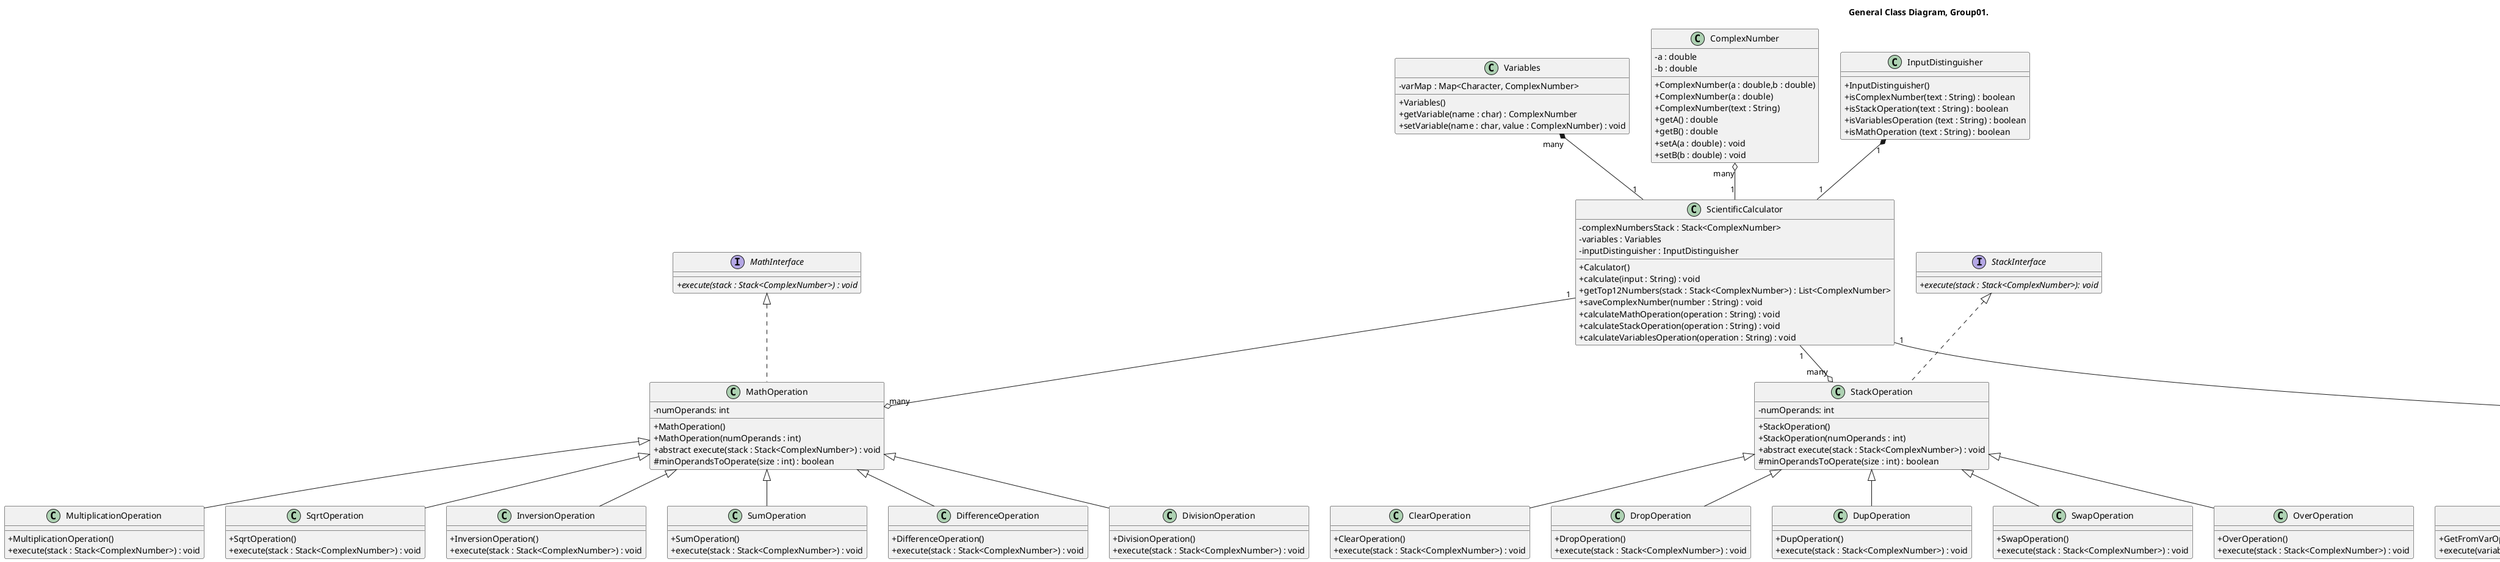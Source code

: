@startuml General_ClassDiagram_Group01.


title General Class Diagram, Group01.

skinparam ClassAttributeIconSize 0

interface MathInterface{
	+ {abstract} execute(stack : Stack<ComplexNumber>) : void
}

abstract class MathOperation{
	- numOperands: int
	+ MathOperation()	
	+ MathOperation(numOperands : int)
	+ abstract execute(stack : Stack<ComplexNumber>) : void
	# minOperandsToOperate(size : int) : boolean
}

class SumOperation{
	+ SumOperation()
	+ execute(stack : Stack<ComplexNumber>) : void
}

class DifferenceOperation{
	+ DifferenceOperation()
	+ execute(stack : Stack<ComplexNumber>) : void
}

class DivisionOperation{
	+ DivisionOperation()
	+ execute(stack : Stack<ComplexNumber>) : void
}

class MultiplicationOperation{
	+ MultiplicationOperation()
	+ execute(stack : Stack<ComplexNumber>) : void
}

class SqrtOperation{
	+ SqrtOperation()
	+ execute(stack : Stack<ComplexNumber>) : void
}

class InversionOperation{
	+ InversionOperation()
	+ execute(stack : Stack<ComplexNumber>) : void
}

interface StackInterface{
	+ {abstract} execute(stack : Stack<ComplexNumber>): void
}

abstract class StackOperation{
	- numOperands: int
	+ StackOperation()	
	+ StackOperation(numOperands : int)
	+ abstract execute(stack : Stack<ComplexNumber>) : void
	# minOperandsToOperate(size : int) : boolean
}

class ClearOperation{
        + ClearOperation()
        + execute(stack : Stack<ComplexNumber>) : void
}

class DropOperation{
        + DropOperation()
        + execute(stack : Stack<ComplexNumber>) : void
}

class DupOperation{
        + DupOperation()
        + execute(stack : Stack<ComplexNumber>) : void
}

class SwapOperation{
        + SwapOperation()
        + execute(stack : Stack<ComplexNumber>) : void
}

class OverOperation{
        + OverOperation()
        + execute(stack : Stack<ComplexNumber>) : void
}

interface VariablesInterface{
	+ {abstract} execute(variables : Variables, stack : Stack<ComplexNumber>, name : char): void
}

abstract class VariablesOperation{
	- numOperands: int
	+ VariablesOperation()	
	+ VariablesOperation(numOperands : int)
	+ abstract execute(variables : Variables, stack : Stack<ComplexNumber>, name : char) : void
	# minOperandsToOperate(size : int) : boolean
}

class SaveIntoVarOperation{
        + SaveIntoVarOperation()
        + execute(variables : Variables, stack : Stack<ComplexNumber>, name : char) : void
}

class GetFromVarOperation{
        + GetFromVarOperation()
        + execute(variables : Variables, stack : Stack<ComplexNumber>, name : char) : void
}

class MinusVarOperation{
        + MinusVarOperation()
        + execute(variables : Variables, stack : Stack<ComplexNumber>, name : char) : void
}

class PlusVarOperation{
        + PlusVarOperation()
        + execute(variables : Variables, stack : Stack<ComplexNumber>, name : char) : void
}

class Variables{
    - varMap : Map<Character, ComplexNumber>
    + Variables()
    + getVariable(name : char) : ComplexNumber
    + setVariable(name : char, value : ComplexNumber) : void
}

class ComplexNumber{
    - a : double
    - b : double
    + ComplexNumber(a : double,b : double)
    + ComplexNumber(a : double)
    + ComplexNumber(text : String)
    + getA() : double
    + getB() : double 
    + setA(a : double) : void
    + setB(b : double) : void
}

class InputDistinguisher{
    + InputDistinguisher()
    + isComplexNumber(text : String) : boolean
    + isStackOperation(text : String) : boolean
    + isVariablesOperation (text : String) : boolean
    + isMathOperation (text : String) : boolean
}

class Exception{
    + Exception()
    + Exception(msg : String)
}

class MathErrorException{
    + MathErrorException()
    + MathErrorException(msg : String)
}
class StackErrorException{
    + StackErrorException()
    + StackErrorException(msg : String)
}
class SyntaxErrorException{
    + SyntaxErrorException()
    + SyntaxErrorException(msg : String)
}

class ScientificCalculator{
    - complexNumbersStack : Stack<ComplexNumber>
    - variables : Variables
    - inputDistinguisher : InputDistinguisher
    + Calculator()
    + calculate(input : String) : void 
    + getTop12Numbers(stack : Stack<ComplexNumber>) : List<ComplexNumber>
    + saveComplexNumber(number : String) : void
    + calculateMathOperation(operation : String) : void
    + calculateStackOperation(operation : String) : void
    + calculateVariablesOperation(operation : String) : void
}

ComplexNumber "many" o-- "1" ScientificCalculator
Variables "many" *-- "1" ScientificCalculator
InputDistinguisher "1" *-- "1" ScientificCalculator

class MathErrorException extends Exception
class SyntaxErrorException extends Exception
class StackErrorException extends Exception

class MathOperation implements MathInterface
class SumOperation extends MathOperation
class DifferenceOperation extends MathOperation
class DivisionOperation extends MathOperation
class MultiplicationOperation extends MathOperation
class SqrtOperation extends MathOperation
class InversionOperation extends MathOperation

class StackOperation implements StackInterface 
class ClearOperation extends StackOperation 
class DropOperation extends StackOperation
class DupOperation extends StackOperation
class SwapOperation extends StackOperation
class OverOperation extends StackOperation

class VariablesOperation implements VariablesInterface 
class SaveIntoVarOperation extends VariablesOperation
class GetFromVarOperation extends VariablesOperation
class MinusVarOperation extends VariablesOperation
class PlusVarOperation extends VariablesOperation

ScientificCalculator "1" --o "many" MathOperation
ScientificCalculator "1" --o "many" StackOperation
ScientificCalculator "1" --o "many" VariablesOperation

@enduml